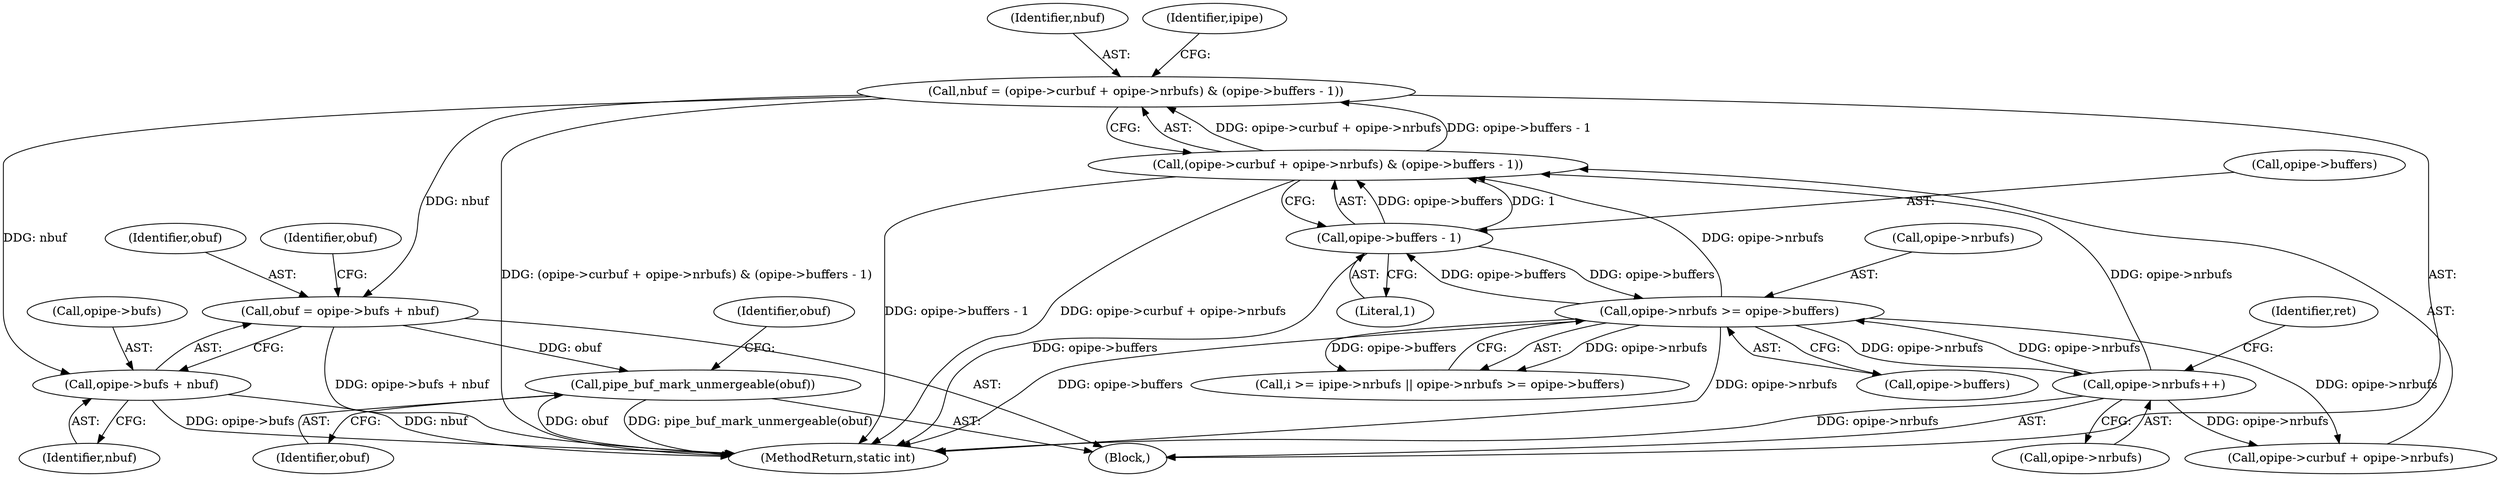 digraph "0_linux_6b3a707736301c2128ca85ce85fb13f60b5e350a_1@integer" {
"1000178" [label="(Call,nbuf = (opipe->curbuf + opipe->nrbufs) & (opipe->buffers - 1))"];
"1000180" [label="(Call,(opipe->curbuf + opipe->nrbufs) & (opipe->buffers - 1))"];
"1000226" [label="(Call,opipe->nrbufs++)"];
"1000153" [label="(Call,opipe->nrbufs >= opipe->buffers)"];
"1000188" [label="(Call,opipe->buffers - 1)"];
"1000196" [label="(Call,obuf = opipe->bufs + nbuf)"];
"1000213" [label="(Call,pipe_buf_mark_unmergeable(obuf))"];
"1000198" [label="(Call,opipe->bufs + nbuf)"];
"1000214" [label="(Identifier,obuf)"];
"1000199" [label="(Call,opipe->bufs)"];
"1000218" [label="(Identifier,obuf)"];
"1000213" [label="(Call,pipe_buf_mark_unmergeable(obuf))"];
"1000202" [label="(Identifier,nbuf)"];
"1000157" [label="(Call,opipe->buffers)"];
"1000180" [label="(Call,(opipe->curbuf + opipe->nrbufs) & (opipe->buffers - 1))"];
"1000189" [label="(Call,opipe->buffers)"];
"1000270" [label="(MethodReturn,static int)"];
"1000153" [label="(Call,opipe->nrbufs >= opipe->buffers)"];
"1000226" [label="(Call,opipe->nrbufs++)"];
"1000147" [label="(Call,i >= ipipe->nrbufs || opipe->nrbufs >= opipe->buffers)"];
"1000181" [label="(Call,opipe->curbuf + opipe->nrbufs)"];
"1000198" [label="(Call,opipe->bufs + nbuf)"];
"1000192" [label="(Literal,1)"];
"1000227" [label="(Call,opipe->nrbufs)"];
"1000188" [label="(Call,opipe->buffers - 1)"];
"1000196" [label="(Call,obuf = opipe->bufs + nbuf)"];
"1000178" [label="(Call,nbuf = (opipe->curbuf + opipe->nrbufs) & (opipe->buffers - 1))"];
"1000231" [label="(Identifier,ret)"];
"1000127" [label="(Block,)"];
"1000205" [label="(Identifier,obuf)"];
"1000179" [label="(Identifier,nbuf)"];
"1000197" [label="(Identifier,obuf)"];
"1000154" [label="(Call,opipe->nrbufs)"];
"1000194" [label="(Identifier,ipipe)"];
"1000178" -> "1000127"  [label="AST: "];
"1000178" -> "1000180"  [label="CFG: "];
"1000179" -> "1000178"  [label="AST: "];
"1000180" -> "1000178"  [label="AST: "];
"1000194" -> "1000178"  [label="CFG: "];
"1000178" -> "1000270"  [label="DDG: (opipe->curbuf + opipe->nrbufs) & (opipe->buffers - 1)"];
"1000180" -> "1000178"  [label="DDG: opipe->curbuf + opipe->nrbufs"];
"1000180" -> "1000178"  [label="DDG: opipe->buffers - 1"];
"1000178" -> "1000196"  [label="DDG: nbuf"];
"1000178" -> "1000198"  [label="DDG: nbuf"];
"1000180" -> "1000188"  [label="CFG: "];
"1000181" -> "1000180"  [label="AST: "];
"1000188" -> "1000180"  [label="AST: "];
"1000180" -> "1000270"  [label="DDG: opipe->curbuf + opipe->nrbufs"];
"1000180" -> "1000270"  [label="DDG: opipe->buffers - 1"];
"1000226" -> "1000180"  [label="DDG: opipe->nrbufs"];
"1000153" -> "1000180"  [label="DDG: opipe->nrbufs"];
"1000188" -> "1000180"  [label="DDG: opipe->buffers"];
"1000188" -> "1000180"  [label="DDG: 1"];
"1000226" -> "1000127"  [label="AST: "];
"1000226" -> "1000227"  [label="CFG: "];
"1000227" -> "1000226"  [label="AST: "];
"1000231" -> "1000226"  [label="CFG: "];
"1000226" -> "1000270"  [label="DDG: opipe->nrbufs"];
"1000226" -> "1000153"  [label="DDG: opipe->nrbufs"];
"1000226" -> "1000181"  [label="DDG: opipe->nrbufs"];
"1000153" -> "1000226"  [label="DDG: opipe->nrbufs"];
"1000153" -> "1000147"  [label="AST: "];
"1000153" -> "1000157"  [label="CFG: "];
"1000154" -> "1000153"  [label="AST: "];
"1000157" -> "1000153"  [label="AST: "];
"1000147" -> "1000153"  [label="CFG: "];
"1000153" -> "1000270"  [label="DDG: opipe->buffers"];
"1000153" -> "1000270"  [label="DDG: opipe->nrbufs"];
"1000153" -> "1000147"  [label="DDG: opipe->nrbufs"];
"1000153" -> "1000147"  [label="DDG: opipe->buffers"];
"1000188" -> "1000153"  [label="DDG: opipe->buffers"];
"1000153" -> "1000181"  [label="DDG: opipe->nrbufs"];
"1000153" -> "1000188"  [label="DDG: opipe->buffers"];
"1000188" -> "1000192"  [label="CFG: "];
"1000189" -> "1000188"  [label="AST: "];
"1000192" -> "1000188"  [label="AST: "];
"1000188" -> "1000270"  [label="DDG: opipe->buffers"];
"1000196" -> "1000127"  [label="AST: "];
"1000196" -> "1000198"  [label="CFG: "];
"1000197" -> "1000196"  [label="AST: "];
"1000198" -> "1000196"  [label="AST: "];
"1000205" -> "1000196"  [label="CFG: "];
"1000196" -> "1000270"  [label="DDG: opipe->bufs + nbuf"];
"1000196" -> "1000213"  [label="DDG: obuf"];
"1000213" -> "1000127"  [label="AST: "];
"1000213" -> "1000214"  [label="CFG: "];
"1000214" -> "1000213"  [label="AST: "];
"1000218" -> "1000213"  [label="CFG: "];
"1000213" -> "1000270"  [label="DDG: obuf"];
"1000213" -> "1000270"  [label="DDG: pipe_buf_mark_unmergeable(obuf)"];
"1000198" -> "1000202"  [label="CFG: "];
"1000199" -> "1000198"  [label="AST: "];
"1000202" -> "1000198"  [label="AST: "];
"1000198" -> "1000270"  [label="DDG: opipe->bufs"];
"1000198" -> "1000270"  [label="DDG: nbuf"];
}
